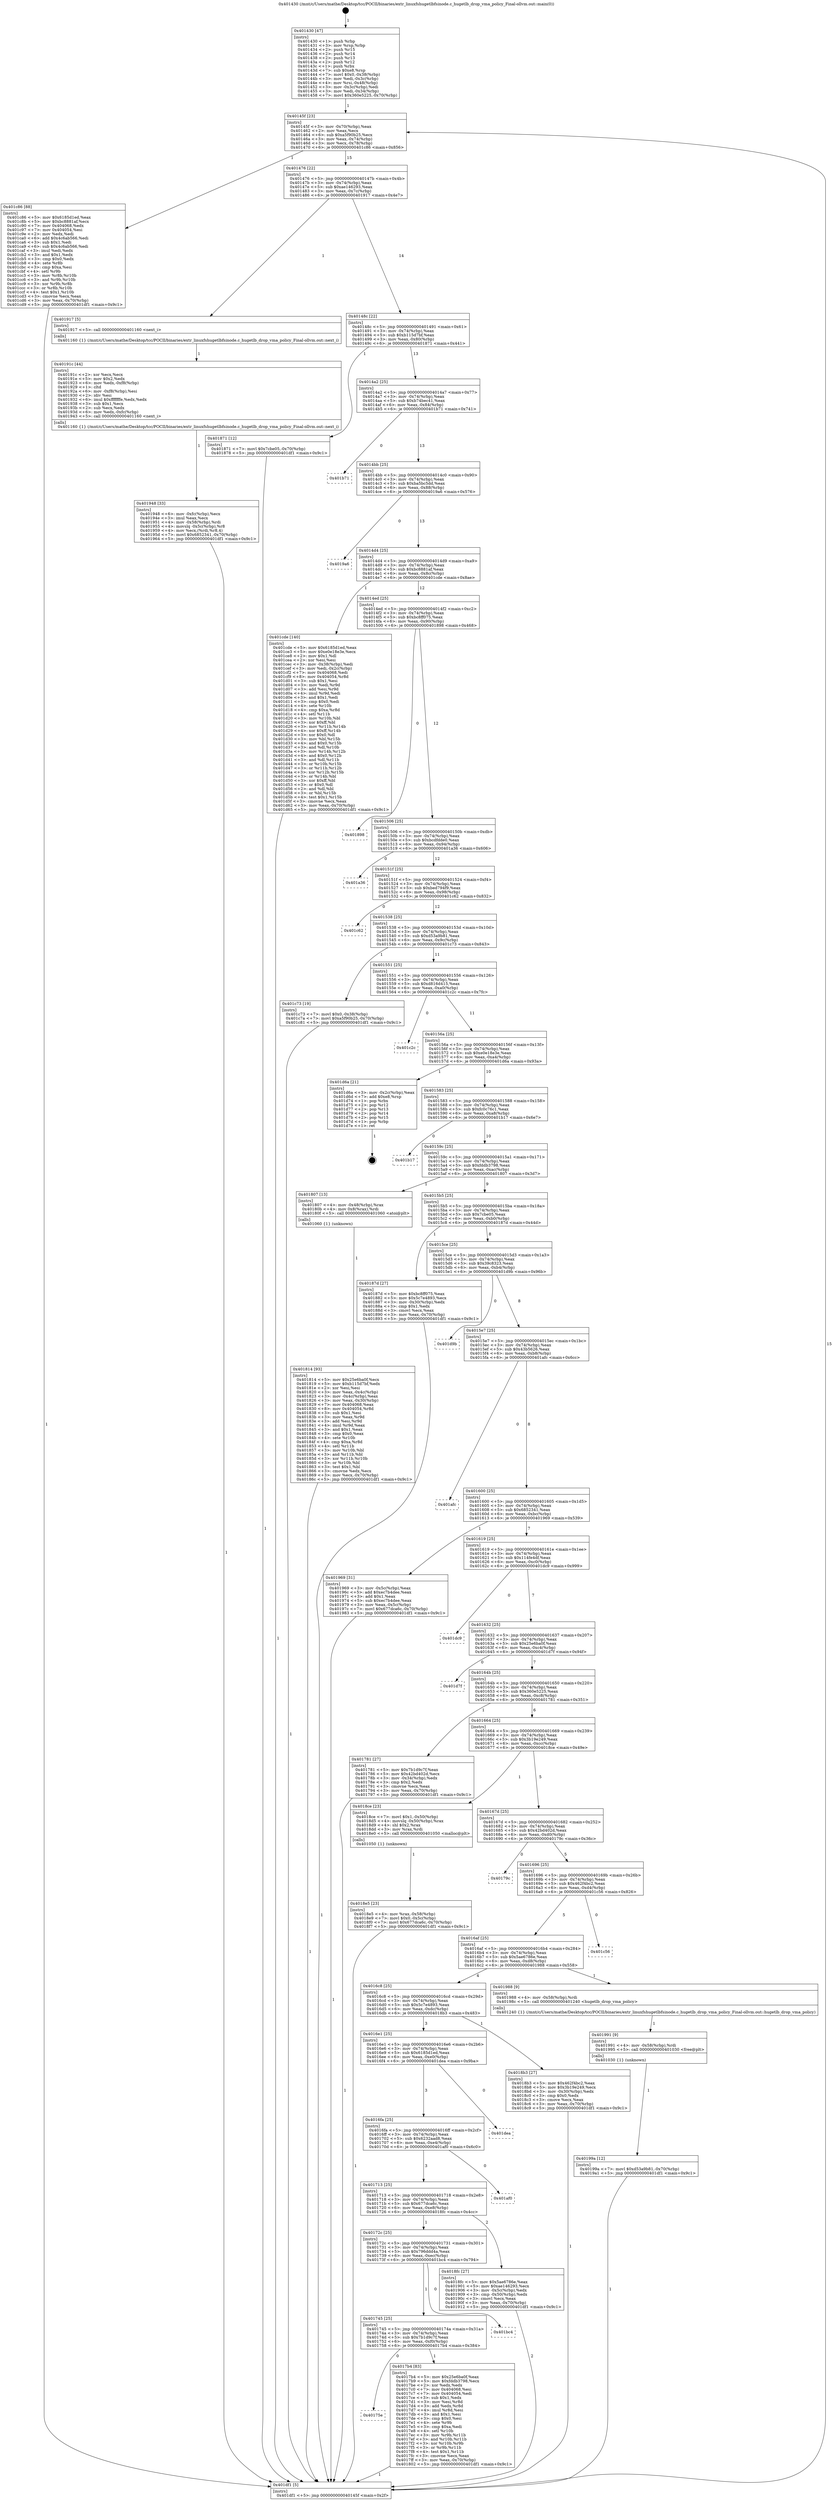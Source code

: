 digraph "0x401430" {
  label = "0x401430 (/mnt/c/Users/mathe/Desktop/tcc/POCII/binaries/extr_linuxfshugetlbfsinode.c_hugetlb_drop_vma_policy_Final-ollvm.out::main(0))"
  labelloc = "t"
  node[shape=record]

  Entry [label="",width=0.3,height=0.3,shape=circle,fillcolor=black,style=filled]
  "0x40145f" [label="{
     0x40145f [23]\l
     | [instrs]\l
     &nbsp;&nbsp;0x40145f \<+3\>: mov -0x70(%rbp),%eax\l
     &nbsp;&nbsp;0x401462 \<+2\>: mov %eax,%ecx\l
     &nbsp;&nbsp;0x401464 \<+6\>: sub $0xa5f90b25,%ecx\l
     &nbsp;&nbsp;0x40146a \<+3\>: mov %eax,-0x74(%rbp)\l
     &nbsp;&nbsp;0x40146d \<+3\>: mov %ecx,-0x78(%rbp)\l
     &nbsp;&nbsp;0x401470 \<+6\>: je 0000000000401c86 \<main+0x856\>\l
  }"]
  "0x401c86" [label="{
     0x401c86 [88]\l
     | [instrs]\l
     &nbsp;&nbsp;0x401c86 \<+5\>: mov $0x6185d1ed,%eax\l
     &nbsp;&nbsp;0x401c8b \<+5\>: mov $0xbc8881af,%ecx\l
     &nbsp;&nbsp;0x401c90 \<+7\>: mov 0x404068,%edx\l
     &nbsp;&nbsp;0x401c97 \<+7\>: mov 0x404054,%esi\l
     &nbsp;&nbsp;0x401c9e \<+2\>: mov %edx,%edi\l
     &nbsp;&nbsp;0x401ca0 \<+6\>: add $0x4c6ab566,%edi\l
     &nbsp;&nbsp;0x401ca6 \<+3\>: sub $0x1,%edi\l
     &nbsp;&nbsp;0x401ca9 \<+6\>: sub $0x4c6ab566,%edi\l
     &nbsp;&nbsp;0x401caf \<+3\>: imul %edi,%edx\l
     &nbsp;&nbsp;0x401cb2 \<+3\>: and $0x1,%edx\l
     &nbsp;&nbsp;0x401cb5 \<+3\>: cmp $0x0,%edx\l
     &nbsp;&nbsp;0x401cb8 \<+4\>: sete %r8b\l
     &nbsp;&nbsp;0x401cbc \<+3\>: cmp $0xa,%esi\l
     &nbsp;&nbsp;0x401cbf \<+4\>: setl %r9b\l
     &nbsp;&nbsp;0x401cc3 \<+3\>: mov %r8b,%r10b\l
     &nbsp;&nbsp;0x401cc6 \<+3\>: and %r9b,%r10b\l
     &nbsp;&nbsp;0x401cc9 \<+3\>: xor %r9b,%r8b\l
     &nbsp;&nbsp;0x401ccc \<+3\>: or %r8b,%r10b\l
     &nbsp;&nbsp;0x401ccf \<+4\>: test $0x1,%r10b\l
     &nbsp;&nbsp;0x401cd3 \<+3\>: cmovne %ecx,%eax\l
     &nbsp;&nbsp;0x401cd6 \<+3\>: mov %eax,-0x70(%rbp)\l
     &nbsp;&nbsp;0x401cd9 \<+5\>: jmp 0000000000401df1 \<main+0x9c1\>\l
  }"]
  "0x401476" [label="{
     0x401476 [22]\l
     | [instrs]\l
     &nbsp;&nbsp;0x401476 \<+5\>: jmp 000000000040147b \<main+0x4b\>\l
     &nbsp;&nbsp;0x40147b \<+3\>: mov -0x74(%rbp),%eax\l
     &nbsp;&nbsp;0x40147e \<+5\>: sub $0xae146293,%eax\l
     &nbsp;&nbsp;0x401483 \<+3\>: mov %eax,-0x7c(%rbp)\l
     &nbsp;&nbsp;0x401486 \<+6\>: je 0000000000401917 \<main+0x4e7\>\l
  }"]
  Exit [label="",width=0.3,height=0.3,shape=circle,fillcolor=black,style=filled,peripheries=2]
  "0x401917" [label="{
     0x401917 [5]\l
     | [instrs]\l
     &nbsp;&nbsp;0x401917 \<+5\>: call 0000000000401160 \<next_i\>\l
     | [calls]\l
     &nbsp;&nbsp;0x401160 \{1\} (/mnt/c/Users/mathe/Desktop/tcc/POCII/binaries/extr_linuxfshugetlbfsinode.c_hugetlb_drop_vma_policy_Final-ollvm.out::next_i)\l
  }"]
  "0x40148c" [label="{
     0x40148c [22]\l
     | [instrs]\l
     &nbsp;&nbsp;0x40148c \<+5\>: jmp 0000000000401491 \<main+0x61\>\l
     &nbsp;&nbsp;0x401491 \<+3\>: mov -0x74(%rbp),%eax\l
     &nbsp;&nbsp;0x401494 \<+5\>: sub $0xb115d7bf,%eax\l
     &nbsp;&nbsp;0x401499 \<+3\>: mov %eax,-0x80(%rbp)\l
     &nbsp;&nbsp;0x40149c \<+6\>: je 0000000000401871 \<main+0x441\>\l
  }"]
  "0x40199a" [label="{
     0x40199a [12]\l
     | [instrs]\l
     &nbsp;&nbsp;0x40199a \<+7\>: movl $0xd53a9b81,-0x70(%rbp)\l
     &nbsp;&nbsp;0x4019a1 \<+5\>: jmp 0000000000401df1 \<main+0x9c1\>\l
  }"]
  "0x401871" [label="{
     0x401871 [12]\l
     | [instrs]\l
     &nbsp;&nbsp;0x401871 \<+7\>: movl $0x7cbe05,-0x70(%rbp)\l
     &nbsp;&nbsp;0x401878 \<+5\>: jmp 0000000000401df1 \<main+0x9c1\>\l
  }"]
  "0x4014a2" [label="{
     0x4014a2 [25]\l
     | [instrs]\l
     &nbsp;&nbsp;0x4014a2 \<+5\>: jmp 00000000004014a7 \<main+0x77\>\l
     &nbsp;&nbsp;0x4014a7 \<+3\>: mov -0x74(%rbp),%eax\l
     &nbsp;&nbsp;0x4014aa \<+5\>: sub $0xb74bec41,%eax\l
     &nbsp;&nbsp;0x4014af \<+6\>: mov %eax,-0x84(%rbp)\l
     &nbsp;&nbsp;0x4014b5 \<+6\>: je 0000000000401b71 \<main+0x741\>\l
  }"]
  "0x401991" [label="{
     0x401991 [9]\l
     | [instrs]\l
     &nbsp;&nbsp;0x401991 \<+4\>: mov -0x58(%rbp),%rdi\l
     &nbsp;&nbsp;0x401995 \<+5\>: call 0000000000401030 \<free@plt\>\l
     | [calls]\l
     &nbsp;&nbsp;0x401030 \{1\} (unknown)\l
  }"]
  "0x401b71" [label="{
     0x401b71\l
  }", style=dashed]
  "0x4014bb" [label="{
     0x4014bb [25]\l
     | [instrs]\l
     &nbsp;&nbsp;0x4014bb \<+5\>: jmp 00000000004014c0 \<main+0x90\>\l
     &nbsp;&nbsp;0x4014c0 \<+3\>: mov -0x74(%rbp),%eax\l
     &nbsp;&nbsp;0x4014c3 \<+5\>: sub $0xba5bc5dd,%eax\l
     &nbsp;&nbsp;0x4014c8 \<+6\>: mov %eax,-0x88(%rbp)\l
     &nbsp;&nbsp;0x4014ce \<+6\>: je 00000000004019a6 \<main+0x576\>\l
  }"]
  "0x401948" [label="{
     0x401948 [33]\l
     | [instrs]\l
     &nbsp;&nbsp;0x401948 \<+6\>: mov -0xfc(%rbp),%ecx\l
     &nbsp;&nbsp;0x40194e \<+3\>: imul %eax,%ecx\l
     &nbsp;&nbsp;0x401951 \<+4\>: mov -0x58(%rbp),%rdi\l
     &nbsp;&nbsp;0x401955 \<+4\>: movslq -0x5c(%rbp),%r8\l
     &nbsp;&nbsp;0x401959 \<+4\>: mov %ecx,(%rdi,%r8,4)\l
     &nbsp;&nbsp;0x40195d \<+7\>: movl $0x6852341,-0x70(%rbp)\l
     &nbsp;&nbsp;0x401964 \<+5\>: jmp 0000000000401df1 \<main+0x9c1\>\l
  }"]
  "0x4019a6" [label="{
     0x4019a6\l
  }", style=dashed]
  "0x4014d4" [label="{
     0x4014d4 [25]\l
     | [instrs]\l
     &nbsp;&nbsp;0x4014d4 \<+5\>: jmp 00000000004014d9 \<main+0xa9\>\l
     &nbsp;&nbsp;0x4014d9 \<+3\>: mov -0x74(%rbp),%eax\l
     &nbsp;&nbsp;0x4014dc \<+5\>: sub $0xbc8881af,%eax\l
     &nbsp;&nbsp;0x4014e1 \<+6\>: mov %eax,-0x8c(%rbp)\l
     &nbsp;&nbsp;0x4014e7 \<+6\>: je 0000000000401cde \<main+0x8ae\>\l
  }"]
  "0x40191c" [label="{
     0x40191c [44]\l
     | [instrs]\l
     &nbsp;&nbsp;0x40191c \<+2\>: xor %ecx,%ecx\l
     &nbsp;&nbsp;0x40191e \<+5\>: mov $0x2,%edx\l
     &nbsp;&nbsp;0x401923 \<+6\>: mov %edx,-0xf8(%rbp)\l
     &nbsp;&nbsp;0x401929 \<+1\>: cltd\l
     &nbsp;&nbsp;0x40192a \<+6\>: mov -0xf8(%rbp),%esi\l
     &nbsp;&nbsp;0x401930 \<+2\>: idiv %esi\l
     &nbsp;&nbsp;0x401932 \<+6\>: imul $0xfffffffe,%edx,%edx\l
     &nbsp;&nbsp;0x401938 \<+3\>: sub $0x1,%ecx\l
     &nbsp;&nbsp;0x40193b \<+2\>: sub %ecx,%edx\l
     &nbsp;&nbsp;0x40193d \<+6\>: mov %edx,-0xfc(%rbp)\l
     &nbsp;&nbsp;0x401943 \<+5\>: call 0000000000401160 \<next_i\>\l
     | [calls]\l
     &nbsp;&nbsp;0x401160 \{1\} (/mnt/c/Users/mathe/Desktop/tcc/POCII/binaries/extr_linuxfshugetlbfsinode.c_hugetlb_drop_vma_policy_Final-ollvm.out::next_i)\l
  }"]
  "0x401cde" [label="{
     0x401cde [140]\l
     | [instrs]\l
     &nbsp;&nbsp;0x401cde \<+5\>: mov $0x6185d1ed,%eax\l
     &nbsp;&nbsp;0x401ce3 \<+5\>: mov $0xe0e18e3e,%ecx\l
     &nbsp;&nbsp;0x401ce8 \<+2\>: mov $0x1,%dl\l
     &nbsp;&nbsp;0x401cea \<+2\>: xor %esi,%esi\l
     &nbsp;&nbsp;0x401cec \<+3\>: mov -0x38(%rbp),%edi\l
     &nbsp;&nbsp;0x401cef \<+3\>: mov %edi,-0x2c(%rbp)\l
     &nbsp;&nbsp;0x401cf2 \<+7\>: mov 0x404068,%edi\l
     &nbsp;&nbsp;0x401cf9 \<+8\>: mov 0x404054,%r8d\l
     &nbsp;&nbsp;0x401d01 \<+3\>: sub $0x1,%esi\l
     &nbsp;&nbsp;0x401d04 \<+3\>: mov %edi,%r9d\l
     &nbsp;&nbsp;0x401d07 \<+3\>: add %esi,%r9d\l
     &nbsp;&nbsp;0x401d0a \<+4\>: imul %r9d,%edi\l
     &nbsp;&nbsp;0x401d0e \<+3\>: and $0x1,%edi\l
     &nbsp;&nbsp;0x401d11 \<+3\>: cmp $0x0,%edi\l
     &nbsp;&nbsp;0x401d14 \<+4\>: sete %r10b\l
     &nbsp;&nbsp;0x401d18 \<+4\>: cmp $0xa,%r8d\l
     &nbsp;&nbsp;0x401d1c \<+4\>: setl %r11b\l
     &nbsp;&nbsp;0x401d20 \<+3\>: mov %r10b,%bl\l
     &nbsp;&nbsp;0x401d23 \<+3\>: xor $0xff,%bl\l
     &nbsp;&nbsp;0x401d26 \<+3\>: mov %r11b,%r14b\l
     &nbsp;&nbsp;0x401d29 \<+4\>: xor $0xff,%r14b\l
     &nbsp;&nbsp;0x401d2d \<+3\>: xor $0x0,%dl\l
     &nbsp;&nbsp;0x401d30 \<+3\>: mov %bl,%r15b\l
     &nbsp;&nbsp;0x401d33 \<+4\>: and $0x0,%r15b\l
     &nbsp;&nbsp;0x401d37 \<+3\>: and %dl,%r10b\l
     &nbsp;&nbsp;0x401d3a \<+3\>: mov %r14b,%r12b\l
     &nbsp;&nbsp;0x401d3d \<+4\>: and $0x0,%r12b\l
     &nbsp;&nbsp;0x401d41 \<+3\>: and %dl,%r11b\l
     &nbsp;&nbsp;0x401d44 \<+3\>: or %r10b,%r15b\l
     &nbsp;&nbsp;0x401d47 \<+3\>: or %r11b,%r12b\l
     &nbsp;&nbsp;0x401d4a \<+3\>: xor %r12b,%r15b\l
     &nbsp;&nbsp;0x401d4d \<+3\>: or %r14b,%bl\l
     &nbsp;&nbsp;0x401d50 \<+3\>: xor $0xff,%bl\l
     &nbsp;&nbsp;0x401d53 \<+3\>: or $0x0,%dl\l
     &nbsp;&nbsp;0x401d56 \<+2\>: and %dl,%bl\l
     &nbsp;&nbsp;0x401d58 \<+3\>: or %bl,%r15b\l
     &nbsp;&nbsp;0x401d5b \<+4\>: test $0x1,%r15b\l
     &nbsp;&nbsp;0x401d5f \<+3\>: cmovne %ecx,%eax\l
     &nbsp;&nbsp;0x401d62 \<+3\>: mov %eax,-0x70(%rbp)\l
     &nbsp;&nbsp;0x401d65 \<+5\>: jmp 0000000000401df1 \<main+0x9c1\>\l
  }"]
  "0x4014ed" [label="{
     0x4014ed [25]\l
     | [instrs]\l
     &nbsp;&nbsp;0x4014ed \<+5\>: jmp 00000000004014f2 \<main+0xc2\>\l
     &nbsp;&nbsp;0x4014f2 \<+3\>: mov -0x74(%rbp),%eax\l
     &nbsp;&nbsp;0x4014f5 \<+5\>: sub $0xbc8ff075,%eax\l
     &nbsp;&nbsp;0x4014fa \<+6\>: mov %eax,-0x90(%rbp)\l
     &nbsp;&nbsp;0x401500 \<+6\>: je 0000000000401898 \<main+0x468\>\l
  }"]
  "0x4018e5" [label="{
     0x4018e5 [23]\l
     | [instrs]\l
     &nbsp;&nbsp;0x4018e5 \<+4\>: mov %rax,-0x58(%rbp)\l
     &nbsp;&nbsp;0x4018e9 \<+7\>: movl $0x0,-0x5c(%rbp)\l
     &nbsp;&nbsp;0x4018f0 \<+7\>: movl $0x677dca6c,-0x70(%rbp)\l
     &nbsp;&nbsp;0x4018f7 \<+5\>: jmp 0000000000401df1 \<main+0x9c1\>\l
  }"]
  "0x401898" [label="{
     0x401898\l
  }", style=dashed]
  "0x401506" [label="{
     0x401506 [25]\l
     | [instrs]\l
     &nbsp;&nbsp;0x401506 \<+5\>: jmp 000000000040150b \<main+0xdb\>\l
     &nbsp;&nbsp;0x40150b \<+3\>: mov -0x74(%rbp),%eax\l
     &nbsp;&nbsp;0x40150e \<+5\>: sub $0xbcdfdde0,%eax\l
     &nbsp;&nbsp;0x401513 \<+6\>: mov %eax,-0x94(%rbp)\l
     &nbsp;&nbsp;0x401519 \<+6\>: je 0000000000401a36 \<main+0x606\>\l
  }"]
  "0x401814" [label="{
     0x401814 [93]\l
     | [instrs]\l
     &nbsp;&nbsp;0x401814 \<+5\>: mov $0x25e6ba0f,%ecx\l
     &nbsp;&nbsp;0x401819 \<+5\>: mov $0xb115d7bf,%edx\l
     &nbsp;&nbsp;0x40181e \<+2\>: xor %esi,%esi\l
     &nbsp;&nbsp;0x401820 \<+3\>: mov %eax,-0x4c(%rbp)\l
     &nbsp;&nbsp;0x401823 \<+3\>: mov -0x4c(%rbp),%eax\l
     &nbsp;&nbsp;0x401826 \<+3\>: mov %eax,-0x30(%rbp)\l
     &nbsp;&nbsp;0x401829 \<+7\>: mov 0x404068,%eax\l
     &nbsp;&nbsp;0x401830 \<+8\>: mov 0x404054,%r8d\l
     &nbsp;&nbsp;0x401838 \<+3\>: sub $0x1,%esi\l
     &nbsp;&nbsp;0x40183b \<+3\>: mov %eax,%r9d\l
     &nbsp;&nbsp;0x40183e \<+3\>: add %esi,%r9d\l
     &nbsp;&nbsp;0x401841 \<+4\>: imul %r9d,%eax\l
     &nbsp;&nbsp;0x401845 \<+3\>: and $0x1,%eax\l
     &nbsp;&nbsp;0x401848 \<+3\>: cmp $0x0,%eax\l
     &nbsp;&nbsp;0x40184b \<+4\>: sete %r10b\l
     &nbsp;&nbsp;0x40184f \<+4\>: cmp $0xa,%r8d\l
     &nbsp;&nbsp;0x401853 \<+4\>: setl %r11b\l
     &nbsp;&nbsp;0x401857 \<+3\>: mov %r10b,%bl\l
     &nbsp;&nbsp;0x40185a \<+3\>: and %r11b,%bl\l
     &nbsp;&nbsp;0x40185d \<+3\>: xor %r11b,%r10b\l
     &nbsp;&nbsp;0x401860 \<+3\>: or %r10b,%bl\l
     &nbsp;&nbsp;0x401863 \<+3\>: test $0x1,%bl\l
     &nbsp;&nbsp;0x401866 \<+3\>: cmovne %edx,%ecx\l
     &nbsp;&nbsp;0x401869 \<+3\>: mov %ecx,-0x70(%rbp)\l
     &nbsp;&nbsp;0x40186c \<+5\>: jmp 0000000000401df1 \<main+0x9c1\>\l
  }"]
  "0x401a36" [label="{
     0x401a36\l
  }", style=dashed]
  "0x40151f" [label="{
     0x40151f [25]\l
     | [instrs]\l
     &nbsp;&nbsp;0x40151f \<+5\>: jmp 0000000000401524 \<main+0xf4\>\l
     &nbsp;&nbsp;0x401524 \<+3\>: mov -0x74(%rbp),%eax\l
     &nbsp;&nbsp;0x401527 \<+5\>: sub $0xbed794f9,%eax\l
     &nbsp;&nbsp;0x40152c \<+6\>: mov %eax,-0x98(%rbp)\l
     &nbsp;&nbsp;0x401532 \<+6\>: je 0000000000401c62 \<main+0x832\>\l
  }"]
  "0x40175e" [label="{
     0x40175e\l
  }", style=dashed]
  "0x401c62" [label="{
     0x401c62\l
  }", style=dashed]
  "0x401538" [label="{
     0x401538 [25]\l
     | [instrs]\l
     &nbsp;&nbsp;0x401538 \<+5\>: jmp 000000000040153d \<main+0x10d\>\l
     &nbsp;&nbsp;0x40153d \<+3\>: mov -0x74(%rbp),%eax\l
     &nbsp;&nbsp;0x401540 \<+5\>: sub $0xd53a9b81,%eax\l
     &nbsp;&nbsp;0x401545 \<+6\>: mov %eax,-0x9c(%rbp)\l
     &nbsp;&nbsp;0x40154b \<+6\>: je 0000000000401c73 \<main+0x843\>\l
  }"]
  "0x4017b4" [label="{
     0x4017b4 [83]\l
     | [instrs]\l
     &nbsp;&nbsp;0x4017b4 \<+5\>: mov $0x25e6ba0f,%eax\l
     &nbsp;&nbsp;0x4017b9 \<+5\>: mov $0xfddb3798,%ecx\l
     &nbsp;&nbsp;0x4017be \<+2\>: xor %edx,%edx\l
     &nbsp;&nbsp;0x4017c0 \<+7\>: mov 0x404068,%esi\l
     &nbsp;&nbsp;0x4017c7 \<+7\>: mov 0x404054,%edi\l
     &nbsp;&nbsp;0x4017ce \<+3\>: sub $0x1,%edx\l
     &nbsp;&nbsp;0x4017d1 \<+3\>: mov %esi,%r8d\l
     &nbsp;&nbsp;0x4017d4 \<+3\>: add %edx,%r8d\l
     &nbsp;&nbsp;0x4017d7 \<+4\>: imul %r8d,%esi\l
     &nbsp;&nbsp;0x4017db \<+3\>: and $0x1,%esi\l
     &nbsp;&nbsp;0x4017de \<+3\>: cmp $0x0,%esi\l
     &nbsp;&nbsp;0x4017e1 \<+4\>: sete %r9b\l
     &nbsp;&nbsp;0x4017e5 \<+3\>: cmp $0xa,%edi\l
     &nbsp;&nbsp;0x4017e8 \<+4\>: setl %r10b\l
     &nbsp;&nbsp;0x4017ec \<+3\>: mov %r9b,%r11b\l
     &nbsp;&nbsp;0x4017ef \<+3\>: and %r10b,%r11b\l
     &nbsp;&nbsp;0x4017f2 \<+3\>: xor %r10b,%r9b\l
     &nbsp;&nbsp;0x4017f5 \<+3\>: or %r9b,%r11b\l
     &nbsp;&nbsp;0x4017f8 \<+4\>: test $0x1,%r11b\l
     &nbsp;&nbsp;0x4017fc \<+3\>: cmovne %ecx,%eax\l
     &nbsp;&nbsp;0x4017ff \<+3\>: mov %eax,-0x70(%rbp)\l
     &nbsp;&nbsp;0x401802 \<+5\>: jmp 0000000000401df1 \<main+0x9c1\>\l
  }"]
  "0x401c73" [label="{
     0x401c73 [19]\l
     | [instrs]\l
     &nbsp;&nbsp;0x401c73 \<+7\>: movl $0x0,-0x38(%rbp)\l
     &nbsp;&nbsp;0x401c7a \<+7\>: movl $0xa5f90b25,-0x70(%rbp)\l
     &nbsp;&nbsp;0x401c81 \<+5\>: jmp 0000000000401df1 \<main+0x9c1\>\l
  }"]
  "0x401551" [label="{
     0x401551 [25]\l
     | [instrs]\l
     &nbsp;&nbsp;0x401551 \<+5\>: jmp 0000000000401556 \<main+0x126\>\l
     &nbsp;&nbsp;0x401556 \<+3\>: mov -0x74(%rbp),%eax\l
     &nbsp;&nbsp;0x401559 \<+5\>: sub $0xd816d415,%eax\l
     &nbsp;&nbsp;0x40155e \<+6\>: mov %eax,-0xa0(%rbp)\l
     &nbsp;&nbsp;0x401564 \<+6\>: je 0000000000401c2c \<main+0x7fc\>\l
  }"]
  "0x401745" [label="{
     0x401745 [25]\l
     | [instrs]\l
     &nbsp;&nbsp;0x401745 \<+5\>: jmp 000000000040174a \<main+0x31a\>\l
     &nbsp;&nbsp;0x40174a \<+3\>: mov -0x74(%rbp),%eax\l
     &nbsp;&nbsp;0x40174d \<+5\>: sub $0x7b1d9c7f,%eax\l
     &nbsp;&nbsp;0x401752 \<+6\>: mov %eax,-0xf0(%rbp)\l
     &nbsp;&nbsp;0x401758 \<+6\>: je 00000000004017b4 \<main+0x384\>\l
  }"]
  "0x401c2c" [label="{
     0x401c2c\l
  }", style=dashed]
  "0x40156a" [label="{
     0x40156a [25]\l
     | [instrs]\l
     &nbsp;&nbsp;0x40156a \<+5\>: jmp 000000000040156f \<main+0x13f\>\l
     &nbsp;&nbsp;0x40156f \<+3\>: mov -0x74(%rbp),%eax\l
     &nbsp;&nbsp;0x401572 \<+5\>: sub $0xe0e18e3e,%eax\l
     &nbsp;&nbsp;0x401577 \<+6\>: mov %eax,-0xa4(%rbp)\l
     &nbsp;&nbsp;0x40157d \<+6\>: je 0000000000401d6a \<main+0x93a\>\l
  }"]
  "0x401bc4" [label="{
     0x401bc4\l
  }", style=dashed]
  "0x401d6a" [label="{
     0x401d6a [21]\l
     | [instrs]\l
     &nbsp;&nbsp;0x401d6a \<+3\>: mov -0x2c(%rbp),%eax\l
     &nbsp;&nbsp;0x401d6d \<+7\>: add $0xe8,%rsp\l
     &nbsp;&nbsp;0x401d74 \<+1\>: pop %rbx\l
     &nbsp;&nbsp;0x401d75 \<+2\>: pop %r12\l
     &nbsp;&nbsp;0x401d77 \<+2\>: pop %r13\l
     &nbsp;&nbsp;0x401d79 \<+2\>: pop %r14\l
     &nbsp;&nbsp;0x401d7b \<+2\>: pop %r15\l
     &nbsp;&nbsp;0x401d7d \<+1\>: pop %rbp\l
     &nbsp;&nbsp;0x401d7e \<+1\>: ret\l
  }"]
  "0x401583" [label="{
     0x401583 [25]\l
     | [instrs]\l
     &nbsp;&nbsp;0x401583 \<+5\>: jmp 0000000000401588 \<main+0x158\>\l
     &nbsp;&nbsp;0x401588 \<+3\>: mov -0x74(%rbp),%eax\l
     &nbsp;&nbsp;0x40158b \<+5\>: sub $0xfc0c76c1,%eax\l
     &nbsp;&nbsp;0x401590 \<+6\>: mov %eax,-0xa8(%rbp)\l
     &nbsp;&nbsp;0x401596 \<+6\>: je 0000000000401b17 \<main+0x6e7\>\l
  }"]
  "0x40172c" [label="{
     0x40172c [25]\l
     | [instrs]\l
     &nbsp;&nbsp;0x40172c \<+5\>: jmp 0000000000401731 \<main+0x301\>\l
     &nbsp;&nbsp;0x401731 \<+3\>: mov -0x74(%rbp),%eax\l
     &nbsp;&nbsp;0x401734 \<+5\>: sub $0x796ddd4a,%eax\l
     &nbsp;&nbsp;0x401739 \<+6\>: mov %eax,-0xec(%rbp)\l
     &nbsp;&nbsp;0x40173f \<+6\>: je 0000000000401bc4 \<main+0x794\>\l
  }"]
  "0x401b17" [label="{
     0x401b17\l
  }", style=dashed]
  "0x40159c" [label="{
     0x40159c [25]\l
     | [instrs]\l
     &nbsp;&nbsp;0x40159c \<+5\>: jmp 00000000004015a1 \<main+0x171\>\l
     &nbsp;&nbsp;0x4015a1 \<+3\>: mov -0x74(%rbp),%eax\l
     &nbsp;&nbsp;0x4015a4 \<+5\>: sub $0xfddb3798,%eax\l
     &nbsp;&nbsp;0x4015a9 \<+6\>: mov %eax,-0xac(%rbp)\l
     &nbsp;&nbsp;0x4015af \<+6\>: je 0000000000401807 \<main+0x3d7\>\l
  }"]
  "0x4018fc" [label="{
     0x4018fc [27]\l
     | [instrs]\l
     &nbsp;&nbsp;0x4018fc \<+5\>: mov $0x5ae6786e,%eax\l
     &nbsp;&nbsp;0x401901 \<+5\>: mov $0xae146293,%ecx\l
     &nbsp;&nbsp;0x401906 \<+3\>: mov -0x5c(%rbp),%edx\l
     &nbsp;&nbsp;0x401909 \<+3\>: cmp -0x50(%rbp),%edx\l
     &nbsp;&nbsp;0x40190c \<+3\>: cmovl %ecx,%eax\l
     &nbsp;&nbsp;0x40190f \<+3\>: mov %eax,-0x70(%rbp)\l
     &nbsp;&nbsp;0x401912 \<+5\>: jmp 0000000000401df1 \<main+0x9c1\>\l
  }"]
  "0x401807" [label="{
     0x401807 [13]\l
     | [instrs]\l
     &nbsp;&nbsp;0x401807 \<+4\>: mov -0x48(%rbp),%rax\l
     &nbsp;&nbsp;0x40180b \<+4\>: mov 0x8(%rax),%rdi\l
     &nbsp;&nbsp;0x40180f \<+5\>: call 0000000000401060 \<atoi@plt\>\l
     | [calls]\l
     &nbsp;&nbsp;0x401060 \{1\} (unknown)\l
  }"]
  "0x4015b5" [label="{
     0x4015b5 [25]\l
     | [instrs]\l
     &nbsp;&nbsp;0x4015b5 \<+5\>: jmp 00000000004015ba \<main+0x18a\>\l
     &nbsp;&nbsp;0x4015ba \<+3\>: mov -0x74(%rbp),%eax\l
     &nbsp;&nbsp;0x4015bd \<+5\>: sub $0x7cbe05,%eax\l
     &nbsp;&nbsp;0x4015c2 \<+6\>: mov %eax,-0xb0(%rbp)\l
     &nbsp;&nbsp;0x4015c8 \<+6\>: je 000000000040187d \<main+0x44d\>\l
  }"]
  "0x401713" [label="{
     0x401713 [25]\l
     | [instrs]\l
     &nbsp;&nbsp;0x401713 \<+5\>: jmp 0000000000401718 \<main+0x2e8\>\l
     &nbsp;&nbsp;0x401718 \<+3\>: mov -0x74(%rbp),%eax\l
     &nbsp;&nbsp;0x40171b \<+5\>: sub $0x677dca6c,%eax\l
     &nbsp;&nbsp;0x401720 \<+6\>: mov %eax,-0xe8(%rbp)\l
     &nbsp;&nbsp;0x401726 \<+6\>: je 00000000004018fc \<main+0x4cc\>\l
  }"]
  "0x40187d" [label="{
     0x40187d [27]\l
     | [instrs]\l
     &nbsp;&nbsp;0x40187d \<+5\>: mov $0xbc8ff075,%eax\l
     &nbsp;&nbsp;0x401882 \<+5\>: mov $0x5c7e4893,%ecx\l
     &nbsp;&nbsp;0x401887 \<+3\>: mov -0x30(%rbp),%edx\l
     &nbsp;&nbsp;0x40188a \<+3\>: cmp $0x1,%edx\l
     &nbsp;&nbsp;0x40188d \<+3\>: cmovl %ecx,%eax\l
     &nbsp;&nbsp;0x401890 \<+3\>: mov %eax,-0x70(%rbp)\l
     &nbsp;&nbsp;0x401893 \<+5\>: jmp 0000000000401df1 \<main+0x9c1\>\l
  }"]
  "0x4015ce" [label="{
     0x4015ce [25]\l
     | [instrs]\l
     &nbsp;&nbsp;0x4015ce \<+5\>: jmp 00000000004015d3 \<main+0x1a3\>\l
     &nbsp;&nbsp;0x4015d3 \<+3\>: mov -0x74(%rbp),%eax\l
     &nbsp;&nbsp;0x4015d6 \<+5\>: sub $0x39c8323,%eax\l
     &nbsp;&nbsp;0x4015db \<+6\>: mov %eax,-0xb4(%rbp)\l
     &nbsp;&nbsp;0x4015e1 \<+6\>: je 0000000000401d9b \<main+0x96b\>\l
  }"]
  "0x401af0" [label="{
     0x401af0\l
  }", style=dashed]
  "0x401d9b" [label="{
     0x401d9b\l
  }", style=dashed]
  "0x4015e7" [label="{
     0x4015e7 [25]\l
     | [instrs]\l
     &nbsp;&nbsp;0x4015e7 \<+5\>: jmp 00000000004015ec \<main+0x1bc\>\l
     &nbsp;&nbsp;0x4015ec \<+3\>: mov -0x74(%rbp),%eax\l
     &nbsp;&nbsp;0x4015ef \<+5\>: sub $0x43b5626,%eax\l
     &nbsp;&nbsp;0x4015f4 \<+6\>: mov %eax,-0xb8(%rbp)\l
     &nbsp;&nbsp;0x4015fa \<+6\>: je 0000000000401afc \<main+0x6cc\>\l
  }"]
  "0x4016fa" [label="{
     0x4016fa [25]\l
     | [instrs]\l
     &nbsp;&nbsp;0x4016fa \<+5\>: jmp 00000000004016ff \<main+0x2cf\>\l
     &nbsp;&nbsp;0x4016ff \<+3\>: mov -0x74(%rbp),%eax\l
     &nbsp;&nbsp;0x401702 \<+5\>: sub $0x6232aad8,%eax\l
     &nbsp;&nbsp;0x401707 \<+6\>: mov %eax,-0xe4(%rbp)\l
     &nbsp;&nbsp;0x40170d \<+6\>: je 0000000000401af0 \<main+0x6c0\>\l
  }"]
  "0x401afc" [label="{
     0x401afc\l
  }", style=dashed]
  "0x401600" [label="{
     0x401600 [25]\l
     | [instrs]\l
     &nbsp;&nbsp;0x401600 \<+5\>: jmp 0000000000401605 \<main+0x1d5\>\l
     &nbsp;&nbsp;0x401605 \<+3\>: mov -0x74(%rbp),%eax\l
     &nbsp;&nbsp;0x401608 \<+5\>: sub $0x6852341,%eax\l
     &nbsp;&nbsp;0x40160d \<+6\>: mov %eax,-0xbc(%rbp)\l
     &nbsp;&nbsp;0x401613 \<+6\>: je 0000000000401969 \<main+0x539\>\l
  }"]
  "0x401dea" [label="{
     0x401dea\l
  }", style=dashed]
  "0x401969" [label="{
     0x401969 [31]\l
     | [instrs]\l
     &nbsp;&nbsp;0x401969 \<+3\>: mov -0x5c(%rbp),%eax\l
     &nbsp;&nbsp;0x40196c \<+5\>: add $0xec7b4dee,%eax\l
     &nbsp;&nbsp;0x401971 \<+3\>: add $0x1,%eax\l
     &nbsp;&nbsp;0x401974 \<+5\>: sub $0xec7b4dee,%eax\l
     &nbsp;&nbsp;0x401979 \<+3\>: mov %eax,-0x5c(%rbp)\l
     &nbsp;&nbsp;0x40197c \<+7\>: movl $0x677dca6c,-0x70(%rbp)\l
     &nbsp;&nbsp;0x401983 \<+5\>: jmp 0000000000401df1 \<main+0x9c1\>\l
  }"]
  "0x401619" [label="{
     0x401619 [25]\l
     | [instrs]\l
     &nbsp;&nbsp;0x401619 \<+5\>: jmp 000000000040161e \<main+0x1ee\>\l
     &nbsp;&nbsp;0x40161e \<+3\>: mov -0x74(%rbp),%eax\l
     &nbsp;&nbsp;0x401621 \<+5\>: sub $0x114fe4df,%eax\l
     &nbsp;&nbsp;0x401626 \<+6\>: mov %eax,-0xc0(%rbp)\l
     &nbsp;&nbsp;0x40162c \<+6\>: je 0000000000401dc9 \<main+0x999\>\l
  }"]
  "0x4016e1" [label="{
     0x4016e1 [25]\l
     | [instrs]\l
     &nbsp;&nbsp;0x4016e1 \<+5\>: jmp 00000000004016e6 \<main+0x2b6\>\l
     &nbsp;&nbsp;0x4016e6 \<+3\>: mov -0x74(%rbp),%eax\l
     &nbsp;&nbsp;0x4016e9 \<+5\>: sub $0x6185d1ed,%eax\l
     &nbsp;&nbsp;0x4016ee \<+6\>: mov %eax,-0xe0(%rbp)\l
     &nbsp;&nbsp;0x4016f4 \<+6\>: je 0000000000401dea \<main+0x9ba\>\l
  }"]
  "0x401dc9" [label="{
     0x401dc9\l
  }", style=dashed]
  "0x401632" [label="{
     0x401632 [25]\l
     | [instrs]\l
     &nbsp;&nbsp;0x401632 \<+5\>: jmp 0000000000401637 \<main+0x207\>\l
     &nbsp;&nbsp;0x401637 \<+3\>: mov -0x74(%rbp),%eax\l
     &nbsp;&nbsp;0x40163a \<+5\>: sub $0x25e6ba0f,%eax\l
     &nbsp;&nbsp;0x40163f \<+6\>: mov %eax,-0xc4(%rbp)\l
     &nbsp;&nbsp;0x401645 \<+6\>: je 0000000000401d7f \<main+0x94f\>\l
  }"]
  "0x4018b3" [label="{
     0x4018b3 [27]\l
     | [instrs]\l
     &nbsp;&nbsp;0x4018b3 \<+5\>: mov $0x462f4bc2,%eax\l
     &nbsp;&nbsp;0x4018b8 \<+5\>: mov $0x3b19e249,%ecx\l
     &nbsp;&nbsp;0x4018bd \<+3\>: mov -0x30(%rbp),%edx\l
     &nbsp;&nbsp;0x4018c0 \<+3\>: cmp $0x0,%edx\l
     &nbsp;&nbsp;0x4018c3 \<+3\>: cmove %ecx,%eax\l
     &nbsp;&nbsp;0x4018c6 \<+3\>: mov %eax,-0x70(%rbp)\l
     &nbsp;&nbsp;0x4018c9 \<+5\>: jmp 0000000000401df1 \<main+0x9c1\>\l
  }"]
  "0x401d7f" [label="{
     0x401d7f\l
  }", style=dashed]
  "0x40164b" [label="{
     0x40164b [25]\l
     | [instrs]\l
     &nbsp;&nbsp;0x40164b \<+5\>: jmp 0000000000401650 \<main+0x220\>\l
     &nbsp;&nbsp;0x401650 \<+3\>: mov -0x74(%rbp),%eax\l
     &nbsp;&nbsp;0x401653 \<+5\>: sub $0x360e5225,%eax\l
     &nbsp;&nbsp;0x401658 \<+6\>: mov %eax,-0xc8(%rbp)\l
     &nbsp;&nbsp;0x40165e \<+6\>: je 0000000000401781 \<main+0x351\>\l
  }"]
  "0x4016c8" [label="{
     0x4016c8 [25]\l
     | [instrs]\l
     &nbsp;&nbsp;0x4016c8 \<+5\>: jmp 00000000004016cd \<main+0x29d\>\l
     &nbsp;&nbsp;0x4016cd \<+3\>: mov -0x74(%rbp),%eax\l
     &nbsp;&nbsp;0x4016d0 \<+5\>: sub $0x5c7e4893,%eax\l
     &nbsp;&nbsp;0x4016d5 \<+6\>: mov %eax,-0xdc(%rbp)\l
     &nbsp;&nbsp;0x4016db \<+6\>: je 00000000004018b3 \<main+0x483\>\l
  }"]
  "0x401781" [label="{
     0x401781 [27]\l
     | [instrs]\l
     &nbsp;&nbsp;0x401781 \<+5\>: mov $0x7b1d9c7f,%eax\l
     &nbsp;&nbsp;0x401786 \<+5\>: mov $0x42bd402d,%ecx\l
     &nbsp;&nbsp;0x40178b \<+3\>: mov -0x34(%rbp),%edx\l
     &nbsp;&nbsp;0x40178e \<+3\>: cmp $0x2,%edx\l
     &nbsp;&nbsp;0x401791 \<+3\>: cmovne %ecx,%eax\l
     &nbsp;&nbsp;0x401794 \<+3\>: mov %eax,-0x70(%rbp)\l
     &nbsp;&nbsp;0x401797 \<+5\>: jmp 0000000000401df1 \<main+0x9c1\>\l
  }"]
  "0x401664" [label="{
     0x401664 [25]\l
     | [instrs]\l
     &nbsp;&nbsp;0x401664 \<+5\>: jmp 0000000000401669 \<main+0x239\>\l
     &nbsp;&nbsp;0x401669 \<+3\>: mov -0x74(%rbp),%eax\l
     &nbsp;&nbsp;0x40166c \<+5\>: sub $0x3b19e249,%eax\l
     &nbsp;&nbsp;0x401671 \<+6\>: mov %eax,-0xcc(%rbp)\l
     &nbsp;&nbsp;0x401677 \<+6\>: je 00000000004018ce \<main+0x49e\>\l
  }"]
  "0x401df1" [label="{
     0x401df1 [5]\l
     | [instrs]\l
     &nbsp;&nbsp;0x401df1 \<+5\>: jmp 000000000040145f \<main+0x2f\>\l
  }"]
  "0x401430" [label="{
     0x401430 [47]\l
     | [instrs]\l
     &nbsp;&nbsp;0x401430 \<+1\>: push %rbp\l
     &nbsp;&nbsp;0x401431 \<+3\>: mov %rsp,%rbp\l
     &nbsp;&nbsp;0x401434 \<+2\>: push %r15\l
     &nbsp;&nbsp;0x401436 \<+2\>: push %r14\l
     &nbsp;&nbsp;0x401438 \<+2\>: push %r13\l
     &nbsp;&nbsp;0x40143a \<+2\>: push %r12\l
     &nbsp;&nbsp;0x40143c \<+1\>: push %rbx\l
     &nbsp;&nbsp;0x40143d \<+7\>: sub $0xe8,%rsp\l
     &nbsp;&nbsp;0x401444 \<+7\>: movl $0x0,-0x38(%rbp)\l
     &nbsp;&nbsp;0x40144b \<+3\>: mov %edi,-0x3c(%rbp)\l
     &nbsp;&nbsp;0x40144e \<+4\>: mov %rsi,-0x48(%rbp)\l
     &nbsp;&nbsp;0x401452 \<+3\>: mov -0x3c(%rbp),%edi\l
     &nbsp;&nbsp;0x401455 \<+3\>: mov %edi,-0x34(%rbp)\l
     &nbsp;&nbsp;0x401458 \<+7\>: movl $0x360e5225,-0x70(%rbp)\l
  }"]
  "0x401988" [label="{
     0x401988 [9]\l
     | [instrs]\l
     &nbsp;&nbsp;0x401988 \<+4\>: mov -0x58(%rbp),%rdi\l
     &nbsp;&nbsp;0x40198c \<+5\>: call 0000000000401240 \<hugetlb_drop_vma_policy\>\l
     | [calls]\l
     &nbsp;&nbsp;0x401240 \{1\} (/mnt/c/Users/mathe/Desktop/tcc/POCII/binaries/extr_linuxfshugetlbfsinode.c_hugetlb_drop_vma_policy_Final-ollvm.out::hugetlb_drop_vma_policy)\l
  }"]
  "0x4018ce" [label="{
     0x4018ce [23]\l
     | [instrs]\l
     &nbsp;&nbsp;0x4018ce \<+7\>: movl $0x1,-0x50(%rbp)\l
     &nbsp;&nbsp;0x4018d5 \<+4\>: movslq -0x50(%rbp),%rax\l
     &nbsp;&nbsp;0x4018d9 \<+4\>: shl $0x2,%rax\l
     &nbsp;&nbsp;0x4018dd \<+3\>: mov %rax,%rdi\l
     &nbsp;&nbsp;0x4018e0 \<+5\>: call 0000000000401050 \<malloc@plt\>\l
     | [calls]\l
     &nbsp;&nbsp;0x401050 \{1\} (unknown)\l
  }"]
  "0x40167d" [label="{
     0x40167d [25]\l
     | [instrs]\l
     &nbsp;&nbsp;0x40167d \<+5\>: jmp 0000000000401682 \<main+0x252\>\l
     &nbsp;&nbsp;0x401682 \<+3\>: mov -0x74(%rbp),%eax\l
     &nbsp;&nbsp;0x401685 \<+5\>: sub $0x42bd402d,%eax\l
     &nbsp;&nbsp;0x40168a \<+6\>: mov %eax,-0xd0(%rbp)\l
     &nbsp;&nbsp;0x401690 \<+6\>: je 000000000040179c \<main+0x36c\>\l
  }"]
  "0x4016af" [label="{
     0x4016af [25]\l
     | [instrs]\l
     &nbsp;&nbsp;0x4016af \<+5\>: jmp 00000000004016b4 \<main+0x284\>\l
     &nbsp;&nbsp;0x4016b4 \<+3\>: mov -0x74(%rbp),%eax\l
     &nbsp;&nbsp;0x4016b7 \<+5\>: sub $0x5ae6786e,%eax\l
     &nbsp;&nbsp;0x4016bc \<+6\>: mov %eax,-0xd8(%rbp)\l
     &nbsp;&nbsp;0x4016c2 \<+6\>: je 0000000000401988 \<main+0x558\>\l
  }"]
  "0x40179c" [label="{
     0x40179c\l
  }", style=dashed]
  "0x401696" [label="{
     0x401696 [25]\l
     | [instrs]\l
     &nbsp;&nbsp;0x401696 \<+5\>: jmp 000000000040169b \<main+0x26b\>\l
     &nbsp;&nbsp;0x40169b \<+3\>: mov -0x74(%rbp),%eax\l
     &nbsp;&nbsp;0x40169e \<+5\>: sub $0x462f4bc2,%eax\l
     &nbsp;&nbsp;0x4016a3 \<+6\>: mov %eax,-0xd4(%rbp)\l
     &nbsp;&nbsp;0x4016a9 \<+6\>: je 0000000000401c56 \<main+0x826\>\l
  }"]
  "0x401c56" [label="{
     0x401c56\l
  }", style=dashed]
  Entry -> "0x401430" [label=" 1"]
  "0x40145f" -> "0x401c86" [label=" 1"]
  "0x40145f" -> "0x401476" [label=" 15"]
  "0x401d6a" -> Exit [label=" 1"]
  "0x401476" -> "0x401917" [label=" 1"]
  "0x401476" -> "0x40148c" [label=" 14"]
  "0x401cde" -> "0x401df1" [label=" 1"]
  "0x40148c" -> "0x401871" [label=" 1"]
  "0x40148c" -> "0x4014a2" [label=" 13"]
  "0x401c86" -> "0x401df1" [label=" 1"]
  "0x4014a2" -> "0x401b71" [label=" 0"]
  "0x4014a2" -> "0x4014bb" [label=" 13"]
  "0x401c73" -> "0x401df1" [label=" 1"]
  "0x4014bb" -> "0x4019a6" [label=" 0"]
  "0x4014bb" -> "0x4014d4" [label=" 13"]
  "0x40199a" -> "0x401df1" [label=" 1"]
  "0x4014d4" -> "0x401cde" [label=" 1"]
  "0x4014d4" -> "0x4014ed" [label=" 12"]
  "0x401991" -> "0x40199a" [label=" 1"]
  "0x4014ed" -> "0x401898" [label=" 0"]
  "0x4014ed" -> "0x401506" [label=" 12"]
  "0x401988" -> "0x401991" [label=" 1"]
  "0x401506" -> "0x401a36" [label=" 0"]
  "0x401506" -> "0x40151f" [label=" 12"]
  "0x401969" -> "0x401df1" [label=" 1"]
  "0x40151f" -> "0x401c62" [label=" 0"]
  "0x40151f" -> "0x401538" [label=" 12"]
  "0x401948" -> "0x401df1" [label=" 1"]
  "0x401538" -> "0x401c73" [label=" 1"]
  "0x401538" -> "0x401551" [label=" 11"]
  "0x40191c" -> "0x401948" [label=" 1"]
  "0x401551" -> "0x401c2c" [label=" 0"]
  "0x401551" -> "0x40156a" [label=" 11"]
  "0x4018fc" -> "0x401df1" [label=" 2"]
  "0x40156a" -> "0x401d6a" [label=" 1"]
  "0x40156a" -> "0x401583" [label=" 10"]
  "0x4018e5" -> "0x401df1" [label=" 1"]
  "0x401583" -> "0x401b17" [label=" 0"]
  "0x401583" -> "0x40159c" [label=" 10"]
  "0x4018b3" -> "0x401df1" [label=" 1"]
  "0x40159c" -> "0x401807" [label=" 1"]
  "0x40159c" -> "0x4015b5" [label=" 9"]
  "0x40187d" -> "0x401df1" [label=" 1"]
  "0x4015b5" -> "0x40187d" [label=" 1"]
  "0x4015b5" -> "0x4015ce" [label=" 8"]
  "0x401814" -> "0x401df1" [label=" 1"]
  "0x4015ce" -> "0x401d9b" [label=" 0"]
  "0x4015ce" -> "0x4015e7" [label=" 8"]
  "0x401807" -> "0x401814" [label=" 1"]
  "0x4015e7" -> "0x401afc" [label=" 0"]
  "0x4015e7" -> "0x401600" [label=" 8"]
  "0x401745" -> "0x40175e" [label=" 0"]
  "0x401600" -> "0x401969" [label=" 1"]
  "0x401600" -> "0x401619" [label=" 7"]
  "0x401745" -> "0x4017b4" [label=" 1"]
  "0x401619" -> "0x401dc9" [label=" 0"]
  "0x401619" -> "0x401632" [label=" 7"]
  "0x40172c" -> "0x401745" [label=" 1"]
  "0x401632" -> "0x401d7f" [label=" 0"]
  "0x401632" -> "0x40164b" [label=" 7"]
  "0x40172c" -> "0x401bc4" [label=" 0"]
  "0x40164b" -> "0x401781" [label=" 1"]
  "0x40164b" -> "0x401664" [label=" 6"]
  "0x401781" -> "0x401df1" [label=" 1"]
  "0x401430" -> "0x40145f" [label=" 1"]
  "0x401df1" -> "0x40145f" [label=" 15"]
  "0x401713" -> "0x40172c" [label=" 1"]
  "0x401664" -> "0x4018ce" [label=" 1"]
  "0x401664" -> "0x40167d" [label=" 5"]
  "0x401713" -> "0x4018fc" [label=" 2"]
  "0x40167d" -> "0x40179c" [label=" 0"]
  "0x40167d" -> "0x401696" [label=" 5"]
  "0x4016fa" -> "0x401713" [label=" 3"]
  "0x401696" -> "0x401c56" [label=" 0"]
  "0x401696" -> "0x4016af" [label=" 5"]
  "0x401871" -> "0x401df1" [label=" 1"]
  "0x4016af" -> "0x401988" [label=" 1"]
  "0x4016af" -> "0x4016c8" [label=" 4"]
  "0x4018ce" -> "0x4018e5" [label=" 1"]
  "0x4016c8" -> "0x4018b3" [label=" 1"]
  "0x4016c8" -> "0x4016e1" [label=" 3"]
  "0x401917" -> "0x40191c" [label=" 1"]
  "0x4016e1" -> "0x401dea" [label=" 0"]
  "0x4016e1" -> "0x4016fa" [label=" 3"]
  "0x4017b4" -> "0x401df1" [label=" 1"]
  "0x4016fa" -> "0x401af0" [label=" 0"]
}
